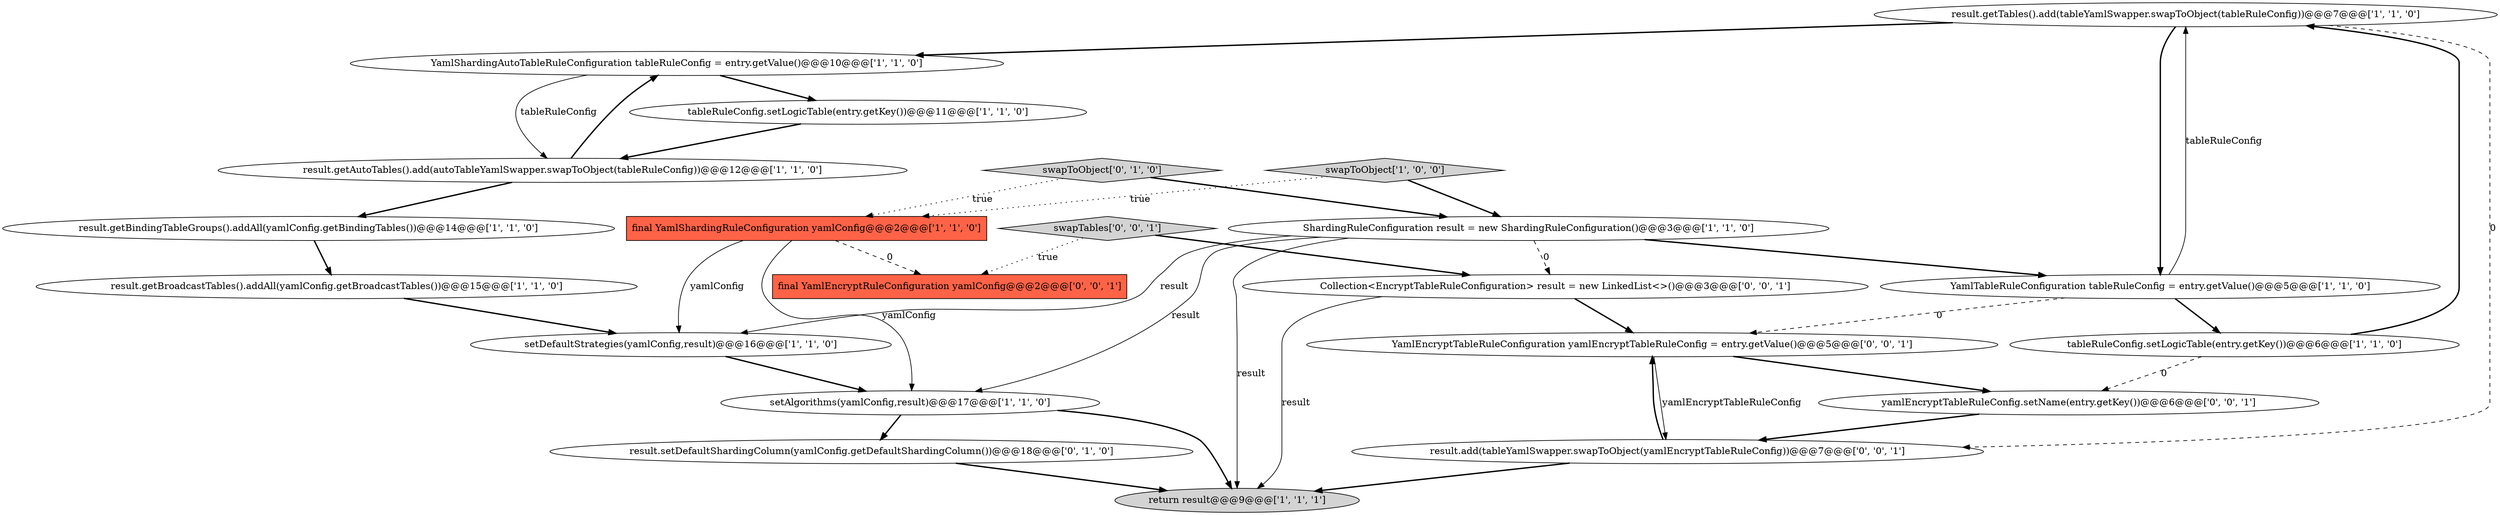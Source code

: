 digraph {
2 [style = filled, label = "result.getBroadcastTables().addAll(yamlConfig.getBroadcastTables())@@@15@@@['1', '1', '0']", fillcolor = white, shape = ellipse image = "AAA0AAABBB1BBB"];
21 [style = filled, label = "Collection<EncryptTableRuleConfiguration> result = new LinkedList<>()@@@3@@@['0', '0', '1']", fillcolor = white, shape = ellipse image = "AAA0AAABBB3BBB"];
6 [style = filled, label = "return result@@@9@@@['1', '1', '1']", fillcolor = lightgray, shape = ellipse image = "AAA0AAABBB1BBB"];
15 [style = filled, label = "swapToObject['0', '1', '0']", fillcolor = lightgray, shape = diamond image = "AAA0AAABBB2BBB"];
18 [style = filled, label = "yamlEncryptTableRuleConfig.setName(entry.getKey())@@@6@@@['0', '0', '1']", fillcolor = white, shape = ellipse image = "AAA0AAABBB3BBB"];
17 [style = filled, label = "YamlEncryptTableRuleConfiguration yamlEncryptTableRuleConfig = entry.getValue()@@@5@@@['0', '0', '1']", fillcolor = white, shape = ellipse image = "AAA0AAABBB3BBB"];
7 [style = filled, label = "tableRuleConfig.setLogicTable(entry.getKey())@@@11@@@['1', '1', '0']", fillcolor = white, shape = ellipse image = "AAA0AAABBB1BBB"];
1 [style = filled, label = "final YamlShardingRuleConfiguration yamlConfig@@@2@@@['1', '1', '0']", fillcolor = tomato, shape = box image = "AAA0AAABBB1BBB"];
0 [style = filled, label = "setDefaultStrategies(yamlConfig,result)@@@16@@@['1', '1', '0']", fillcolor = white, shape = ellipse image = "AAA0AAABBB1BBB"];
16 [style = filled, label = "swapTables['0', '0', '1']", fillcolor = lightgray, shape = diamond image = "AAA0AAABBB3BBB"];
3 [style = filled, label = "result.getTables().add(tableYamlSwapper.swapToObject(tableRuleConfig))@@@7@@@['1', '1', '0']", fillcolor = white, shape = ellipse image = "AAA0AAABBB1BBB"];
14 [style = filled, label = "result.setDefaultShardingColumn(yamlConfig.getDefaultShardingColumn())@@@18@@@['0', '1', '0']", fillcolor = white, shape = ellipse image = "AAA1AAABBB2BBB"];
4 [style = filled, label = "YamlShardingAutoTableRuleConfiguration tableRuleConfig = entry.getValue()@@@10@@@['1', '1', '0']", fillcolor = white, shape = ellipse image = "AAA0AAABBB1BBB"];
13 [style = filled, label = "ShardingRuleConfiguration result = new ShardingRuleConfiguration()@@@3@@@['1', '1', '0']", fillcolor = white, shape = ellipse image = "AAA0AAABBB1BBB"];
10 [style = filled, label = "setAlgorithms(yamlConfig,result)@@@17@@@['1', '1', '0']", fillcolor = white, shape = ellipse image = "AAA0AAABBB1BBB"];
11 [style = filled, label = "result.getAutoTables().add(autoTableYamlSwapper.swapToObject(tableRuleConfig))@@@12@@@['1', '1', '0']", fillcolor = white, shape = ellipse image = "AAA0AAABBB1BBB"];
12 [style = filled, label = "swapToObject['1', '0', '0']", fillcolor = lightgray, shape = diamond image = "AAA0AAABBB1BBB"];
20 [style = filled, label = "final YamlEncryptRuleConfiguration yamlConfig@@@2@@@['0', '0', '1']", fillcolor = tomato, shape = box image = "AAA0AAABBB3BBB"];
8 [style = filled, label = "YamlTableRuleConfiguration tableRuleConfig = entry.getValue()@@@5@@@['1', '1', '0']", fillcolor = white, shape = ellipse image = "AAA0AAABBB1BBB"];
19 [style = filled, label = "result.add(tableYamlSwapper.swapToObject(yamlEncryptTableRuleConfig))@@@7@@@['0', '0', '1']", fillcolor = white, shape = ellipse image = "AAA0AAABBB3BBB"];
9 [style = filled, label = "tableRuleConfig.setLogicTable(entry.getKey())@@@6@@@['1', '1', '0']", fillcolor = white, shape = ellipse image = "AAA0AAABBB1BBB"];
5 [style = filled, label = "result.getBindingTableGroups().addAll(yamlConfig.getBindingTables())@@@14@@@['1', '1', '0']", fillcolor = white, shape = ellipse image = "AAA0AAABBB1BBB"];
8->3 [style = solid, label="tableRuleConfig"];
5->2 [style = bold, label=""];
9->18 [style = dashed, label="0"];
3->19 [style = dashed, label="0"];
11->4 [style = bold, label=""];
16->20 [style = dotted, label="true"];
4->11 [style = solid, label="tableRuleConfig"];
8->9 [style = bold, label=""];
1->10 [style = solid, label="yamlConfig"];
17->19 [style = solid, label="yamlEncryptTableRuleConfig"];
4->7 [style = bold, label=""];
10->6 [style = bold, label=""];
19->6 [style = bold, label=""];
13->21 [style = dashed, label="0"];
15->1 [style = dotted, label="true"];
1->20 [style = dashed, label="0"];
1->0 [style = solid, label="yamlConfig"];
13->6 [style = solid, label="result"];
13->10 [style = solid, label="result"];
9->3 [style = bold, label=""];
21->17 [style = bold, label=""];
7->11 [style = bold, label=""];
12->13 [style = bold, label=""];
0->10 [style = bold, label=""];
16->21 [style = bold, label=""];
18->19 [style = bold, label=""];
19->17 [style = bold, label=""];
13->0 [style = solid, label="result"];
3->8 [style = bold, label=""];
21->6 [style = solid, label="result"];
15->13 [style = bold, label=""];
14->6 [style = bold, label=""];
2->0 [style = bold, label=""];
13->8 [style = bold, label=""];
12->1 [style = dotted, label="true"];
8->17 [style = dashed, label="0"];
10->14 [style = bold, label=""];
3->4 [style = bold, label=""];
11->5 [style = bold, label=""];
17->18 [style = bold, label=""];
}
